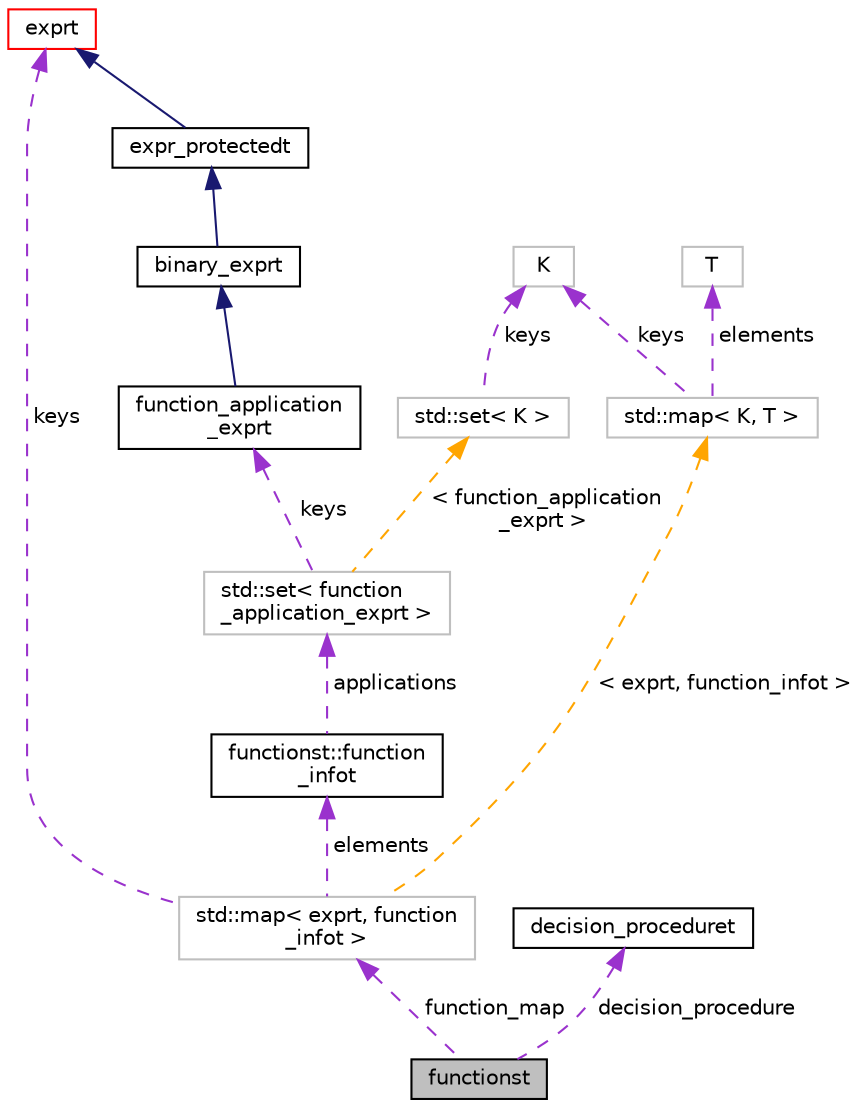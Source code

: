 digraph "functionst"
{
 // LATEX_PDF_SIZE
  bgcolor="transparent";
  edge [fontname="Helvetica",fontsize="10",labelfontname="Helvetica",labelfontsize="10"];
  node [fontname="Helvetica",fontsize="10",shape=record];
  Node1 [label="functionst",height=0.2,width=0.4,color="black", fillcolor="grey75", style="filled", fontcolor="black",tooltip=" "];
  Node2 -> Node1 [dir="back",color="darkorchid3",fontsize="10",style="dashed",label=" function_map" ,fontname="Helvetica"];
  Node2 [label="std::map\< exprt, function\l_infot \>",height=0.2,width=0.4,color="grey75",tooltip=" "];
  Node3 -> Node2 [dir="back",color="darkorchid3",fontsize="10",style="dashed",label=" elements" ,fontname="Helvetica"];
  Node3 [label="functionst::function\l_infot",height=0.2,width=0.4,color="black",URL="$structfunctionst_1_1function__infot.html",tooltip=" "];
  Node4 -> Node3 [dir="back",color="darkorchid3",fontsize="10",style="dashed",label=" applications" ,fontname="Helvetica"];
  Node4 [label="std::set\< function\l_application_exprt \>",height=0.2,width=0.4,color="grey75",tooltip=" "];
  Node5 -> Node4 [dir="back",color="darkorchid3",fontsize="10",style="dashed",label=" keys" ,fontname="Helvetica"];
  Node5 [label="function_application\l_exprt",height=0.2,width=0.4,color="black",URL="$classfunction__application__exprt.html",tooltip="Application of (mathematical) function."];
  Node6 -> Node5 [dir="back",color="midnightblue",fontsize="10",style="solid",fontname="Helvetica"];
  Node6 [label="binary_exprt",height=0.2,width=0.4,color="black",URL="$classbinary__exprt.html",tooltip="A base class for binary expressions."];
  Node7 -> Node6 [dir="back",color="midnightblue",fontsize="10",style="solid",fontname="Helvetica"];
  Node7 [label="expr_protectedt",height=0.2,width=0.4,color="black",URL="$classexpr__protectedt.html",tooltip="Base class for all expressions."];
  Node8 -> Node7 [dir="back",color="midnightblue",fontsize="10",style="solid",fontname="Helvetica"];
  Node8 [label="exprt",height=0.2,width=0.4,color="red",URL="$classexprt.html",tooltip="Base class for all expressions."];
  Node18 -> Node4 [dir="back",color="orange",fontsize="10",style="dashed",label=" \< function_application\l_exprt \>" ,fontname="Helvetica"];
  Node18 [label="std::set\< K \>",height=0.2,width=0.4,color="grey75",tooltip="STL class."];
  Node19 -> Node18 [dir="back",color="darkorchid3",fontsize="10",style="dashed",label=" keys" ,fontname="Helvetica"];
  Node19 [label="K",height=0.2,width=0.4,color="grey75",tooltip=" "];
  Node8 -> Node2 [dir="back",color="darkorchid3",fontsize="10",style="dashed",label=" keys" ,fontname="Helvetica"];
  Node20 -> Node2 [dir="back",color="orange",fontsize="10",style="dashed",label=" \< exprt, function_infot \>" ,fontname="Helvetica"];
  Node20 [label="std::map\< K, T \>",height=0.2,width=0.4,color="grey75",tooltip="STL class."];
  Node19 -> Node20 [dir="back",color="darkorchid3",fontsize="10",style="dashed",label=" keys" ,fontname="Helvetica"];
  Node15 -> Node20 [dir="back",color="darkorchid3",fontsize="10",style="dashed",label=" elements" ,fontname="Helvetica"];
  Node15 [label="T",height=0.2,width=0.4,color="grey75",tooltip=" "];
  Node21 -> Node1 [dir="back",color="darkorchid3",fontsize="10",style="dashed",label=" decision_procedure" ,fontname="Helvetica"];
  Node21 [label="decision_proceduret",height=0.2,width=0.4,color="black",URL="$classdecision__proceduret.html",tooltip=" "];
}
